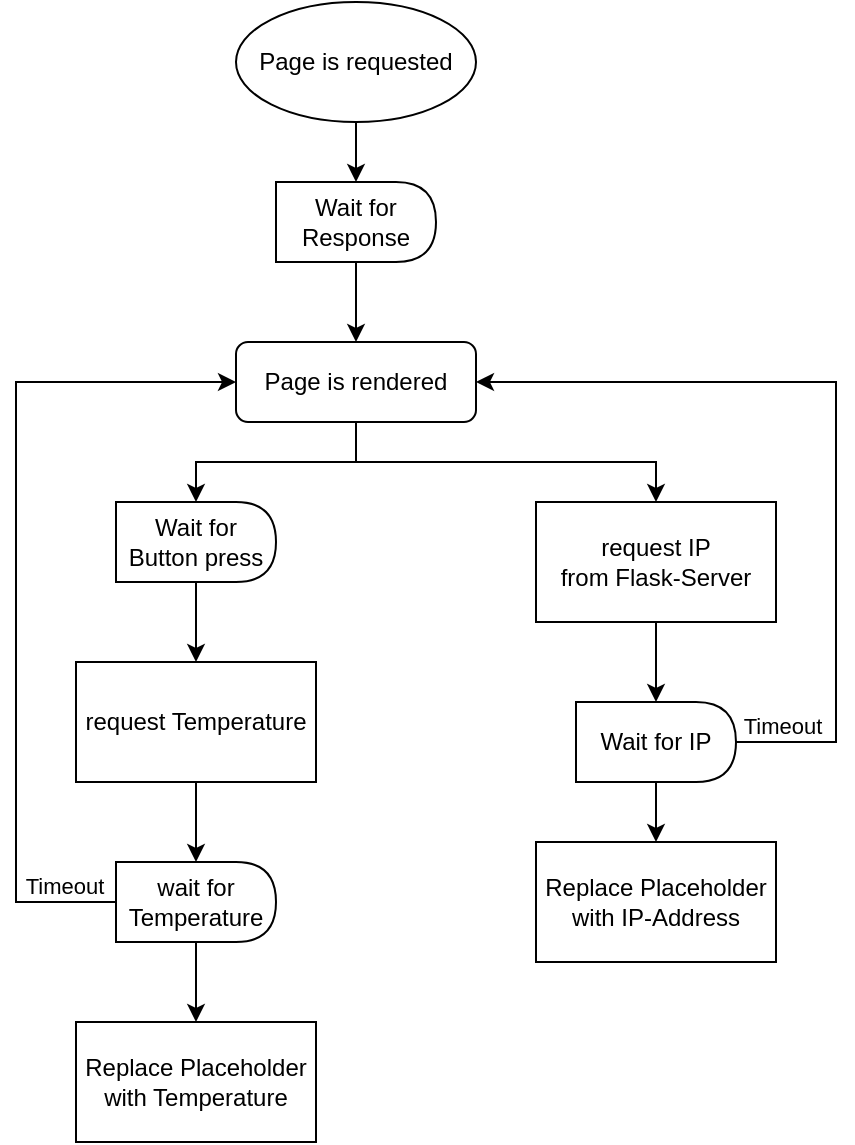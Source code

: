 <mxfile version="26.1.1">
  <diagram id="C5RBs43oDa-KdzZeNtuy" name="Page-1">
    <mxGraphModel dx="1050" dy="655" grid="1" gridSize="10" guides="1" tooltips="1" connect="1" arrows="1" fold="1" page="1" pageScale="1" pageWidth="827" pageHeight="1169" math="0" shadow="0">
      <root>
        <mxCell id="WIyWlLk6GJQsqaUBKTNV-0" />
        <mxCell id="WIyWlLk6GJQsqaUBKTNV-1" parent="WIyWlLk6GJQsqaUBKTNV-0" />
        <mxCell id="WISO1EMJ7THBiyXa34tG-13" style="edgeStyle=orthogonalEdgeStyle;rounded=0;orthogonalLoop=1;jettySize=auto;html=1;exitX=0.5;exitY=1;exitDx=0;exitDy=0;entryX=0.5;entryY=0;entryDx=0;entryDy=0;" edge="1" parent="WIyWlLk6GJQsqaUBKTNV-1" source="WIyWlLk6GJQsqaUBKTNV-7" target="WISO1EMJ7THBiyXa34tG-12">
          <mxGeometry relative="1" as="geometry" />
        </mxCell>
        <mxCell id="WISO1EMJ7THBiyXa34tG-23" style="edgeStyle=orthogonalEdgeStyle;rounded=0;orthogonalLoop=1;jettySize=auto;html=1;exitX=0.5;exitY=1;exitDx=0;exitDy=0;entryX=0.5;entryY=0;entryDx=0;entryDy=0;" edge="1" parent="WIyWlLk6GJQsqaUBKTNV-1" source="WIyWlLk6GJQsqaUBKTNV-7" target="WISO1EMJ7THBiyXa34tG-15">
          <mxGeometry relative="1" as="geometry" />
        </mxCell>
        <mxCell id="WIyWlLk6GJQsqaUBKTNV-7" value="Page is rendered" style="rounded=1;whiteSpace=wrap;html=1;fontSize=12;glass=0;strokeWidth=1;shadow=0;" parent="WIyWlLk6GJQsqaUBKTNV-1" vertex="1">
          <mxGeometry x="160" y="230" width="120" height="40" as="geometry" />
        </mxCell>
        <mxCell id="WISO1EMJ7THBiyXa34tG-8" style="edgeStyle=orthogonalEdgeStyle;rounded=0;orthogonalLoop=1;jettySize=auto;html=1;exitX=0.5;exitY=1;exitDx=0;exitDy=0;entryX=0.5;entryY=0;entryDx=0;entryDy=0;" edge="1" parent="WIyWlLk6GJQsqaUBKTNV-1" source="WISO1EMJ7THBiyXa34tG-2" target="WISO1EMJ7THBiyXa34tG-6">
          <mxGeometry relative="1" as="geometry" />
        </mxCell>
        <mxCell id="WISO1EMJ7THBiyXa34tG-26" style="edgeStyle=orthogonalEdgeStyle;rounded=0;orthogonalLoop=1;jettySize=auto;html=1;exitX=1;exitY=0.5;exitDx=0;exitDy=0;entryX=1;entryY=0.5;entryDx=0;entryDy=0;" edge="1" parent="WIyWlLk6GJQsqaUBKTNV-1" source="WISO1EMJ7THBiyXa34tG-2" target="WIyWlLk6GJQsqaUBKTNV-7">
          <mxGeometry relative="1" as="geometry">
            <Array as="points">
              <mxPoint x="460" y="430" />
              <mxPoint x="460" y="250" />
            </Array>
          </mxGeometry>
        </mxCell>
        <mxCell id="WISO1EMJ7THBiyXa34tG-27" value="Timeout" style="edgeLabel;html=1;align=center;verticalAlign=bottom;resizable=0;points=[];labelPosition=center;verticalLabelPosition=top;" vertex="1" connectable="0" parent="WISO1EMJ7THBiyXa34tG-26">
          <mxGeometry x="0.377" y="-1" relative="1" as="geometry">
            <mxPoint x="25" y="181" as="offset" />
          </mxGeometry>
        </mxCell>
        <mxCell id="WISO1EMJ7THBiyXa34tG-2" value="Wait for IP" style="shape=delay;whiteSpace=wrap;html=1;" vertex="1" parent="WIyWlLk6GJQsqaUBKTNV-1">
          <mxGeometry x="330" y="410" width="80" height="40" as="geometry" />
        </mxCell>
        <mxCell id="WISO1EMJ7THBiyXa34tG-10" style="edgeStyle=orthogonalEdgeStyle;rounded=0;orthogonalLoop=1;jettySize=auto;html=1;exitX=0.5;exitY=1;exitDx=0;exitDy=0;entryX=0.5;entryY=0;entryDx=0;entryDy=0;" edge="1" parent="WIyWlLk6GJQsqaUBKTNV-1" source="WISO1EMJ7THBiyXa34tG-3" target="WISO1EMJ7THBiyXa34tG-9">
          <mxGeometry relative="1" as="geometry" />
        </mxCell>
        <mxCell id="WISO1EMJ7THBiyXa34tG-3" value="Page is requested" style="ellipse;whiteSpace=wrap;html=1;" vertex="1" parent="WIyWlLk6GJQsqaUBKTNV-1">
          <mxGeometry x="160" y="60" width="120" height="60" as="geometry" />
        </mxCell>
        <mxCell id="WISO1EMJ7THBiyXa34tG-6" value="Replace Placeholder&lt;div&gt;with IP-Address&lt;/div&gt;" style="rounded=0;whiteSpace=wrap;html=1;" vertex="1" parent="WIyWlLk6GJQsqaUBKTNV-1">
          <mxGeometry x="310" y="480" width="120" height="60" as="geometry" />
        </mxCell>
        <mxCell id="WISO1EMJ7THBiyXa34tG-11" style="edgeStyle=orthogonalEdgeStyle;rounded=0;orthogonalLoop=1;jettySize=auto;html=1;exitX=0.5;exitY=1;exitDx=0;exitDy=0;entryX=0.5;entryY=0;entryDx=0;entryDy=0;" edge="1" parent="WIyWlLk6GJQsqaUBKTNV-1" source="WISO1EMJ7THBiyXa34tG-9" target="WIyWlLk6GJQsqaUBKTNV-7">
          <mxGeometry relative="1" as="geometry" />
        </mxCell>
        <mxCell id="WISO1EMJ7THBiyXa34tG-9" value="Wait for&lt;div&gt;Response&lt;/div&gt;" style="shape=delay;whiteSpace=wrap;html=1;" vertex="1" parent="WIyWlLk6GJQsqaUBKTNV-1">
          <mxGeometry x="180" y="150" width="80" height="40" as="geometry" />
        </mxCell>
        <mxCell id="WISO1EMJ7THBiyXa34tG-14" style="edgeStyle=orthogonalEdgeStyle;rounded=0;orthogonalLoop=1;jettySize=auto;html=1;exitX=0.5;exitY=1;exitDx=0;exitDy=0;entryX=0.5;entryY=0;entryDx=0;entryDy=0;" edge="1" parent="WIyWlLk6GJQsqaUBKTNV-1" source="WISO1EMJ7THBiyXa34tG-12" target="WISO1EMJ7THBiyXa34tG-2">
          <mxGeometry relative="1" as="geometry" />
        </mxCell>
        <mxCell id="WISO1EMJ7THBiyXa34tG-12" value="request IP&lt;div&gt;from Flask-Server&lt;/div&gt;" style="rounded=0;whiteSpace=wrap;html=1;" vertex="1" parent="WIyWlLk6GJQsqaUBKTNV-1">
          <mxGeometry x="310" y="310" width="120" height="60" as="geometry" />
        </mxCell>
        <mxCell id="WISO1EMJ7THBiyXa34tG-17" value="" style="edgeStyle=orthogonalEdgeStyle;rounded=0;orthogonalLoop=1;jettySize=auto;html=1;" edge="1" parent="WIyWlLk6GJQsqaUBKTNV-1" source="WISO1EMJ7THBiyXa34tG-15" target="WISO1EMJ7THBiyXa34tG-16">
          <mxGeometry relative="1" as="geometry" />
        </mxCell>
        <mxCell id="WISO1EMJ7THBiyXa34tG-15" value="Wait for&lt;div&gt;Button press&lt;/div&gt;" style="shape=delay;whiteSpace=wrap;html=1;" vertex="1" parent="WIyWlLk6GJQsqaUBKTNV-1">
          <mxGeometry x="100" y="310" width="80" height="40" as="geometry" />
        </mxCell>
        <mxCell id="WISO1EMJ7THBiyXa34tG-20" style="edgeStyle=orthogonalEdgeStyle;rounded=0;orthogonalLoop=1;jettySize=auto;html=1;exitX=0.5;exitY=1;exitDx=0;exitDy=0;entryX=0.5;entryY=0;entryDx=0;entryDy=0;" edge="1" parent="WIyWlLk6GJQsqaUBKTNV-1" source="WISO1EMJ7THBiyXa34tG-16" target="WISO1EMJ7THBiyXa34tG-18">
          <mxGeometry relative="1" as="geometry" />
        </mxCell>
        <mxCell id="WISO1EMJ7THBiyXa34tG-16" value="request Temperature" style="whiteSpace=wrap;html=1;" vertex="1" parent="WIyWlLk6GJQsqaUBKTNV-1">
          <mxGeometry x="80" y="390" width="120" height="60" as="geometry" />
        </mxCell>
        <mxCell id="WISO1EMJ7THBiyXa34tG-22" style="edgeStyle=orthogonalEdgeStyle;rounded=0;orthogonalLoop=1;jettySize=auto;html=1;exitX=0.5;exitY=1;exitDx=0;exitDy=0;entryX=0.5;entryY=0;entryDx=0;entryDy=0;" edge="1" parent="WIyWlLk6GJQsqaUBKTNV-1" source="WISO1EMJ7THBiyXa34tG-18" target="WISO1EMJ7THBiyXa34tG-19">
          <mxGeometry relative="1" as="geometry" />
        </mxCell>
        <mxCell id="WISO1EMJ7THBiyXa34tG-25" style="edgeStyle=orthogonalEdgeStyle;rounded=0;orthogonalLoop=1;jettySize=auto;html=1;exitX=0;exitY=0.5;exitDx=0;exitDy=0;entryX=0;entryY=0.5;entryDx=0;entryDy=0;" edge="1" parent="WIyWlLk6GJQsqaUBKTNV-1" source="WISO1EMJ7THBiyXa34tG-18" target="WIyWlLk6GJQsqaUBKTNV-7">
          <mxGeometry relative="1" as="geometry">
            <Array as="points">
              <mxPoint x="50" y="510" />
              <mxPoint x="50" y="250" />
            </Array>
          </mxGeometry>
        </mxCell>
        <mxCell id="WISO1EMJ7THBiyXa34tG-28" value="Timeout" style="edgeLabel;html=1;align=center;verticalAlign=bottom;resizable=0;points=[];labelPosition=center;verticalLabelPosition=top;" vertex="1" connectable="0" parent="WISO1EMJ7THBiyXa34tG-25">
          <mxGeometry x="0.642" y="-2" relative="1" as="geometry">
            <mxPoint x="-11" y="258" as="offset" />
          </mxGeometry>
        </mxCell>
        <mxCell id="WISO1EMJ7THBiyXa34tG-18" value="wait for&lt;div&gt;Temperature&lt;/div&gt;" style="shape=delay;whiteSpace=wrap;html=1;" vertex="1" parent="WIyWlLk6GJQsqaUBKTNV-1">
          <mxGeometry x="100" y="490" width="80" height="40" as="geometry" />
        </mxCell>
        <mxCell id="WISO1EMJ7THBiyXa34tG-19" value="Replace Placeholder&lt;div&gt;with Temperature&lt;/div&gt;" style="rounded=0;whiteSpace=wrap;html=1;" vertex="1" parent="WIyWlLk6GJQsqaUBKTNV-1">
          <mxGeometry x="80" y="570" width="120" height="60" as="geometry" />
        </mxCell>
      </root>
    </mxGraphModel>
  </diagram>
</mxfile>
